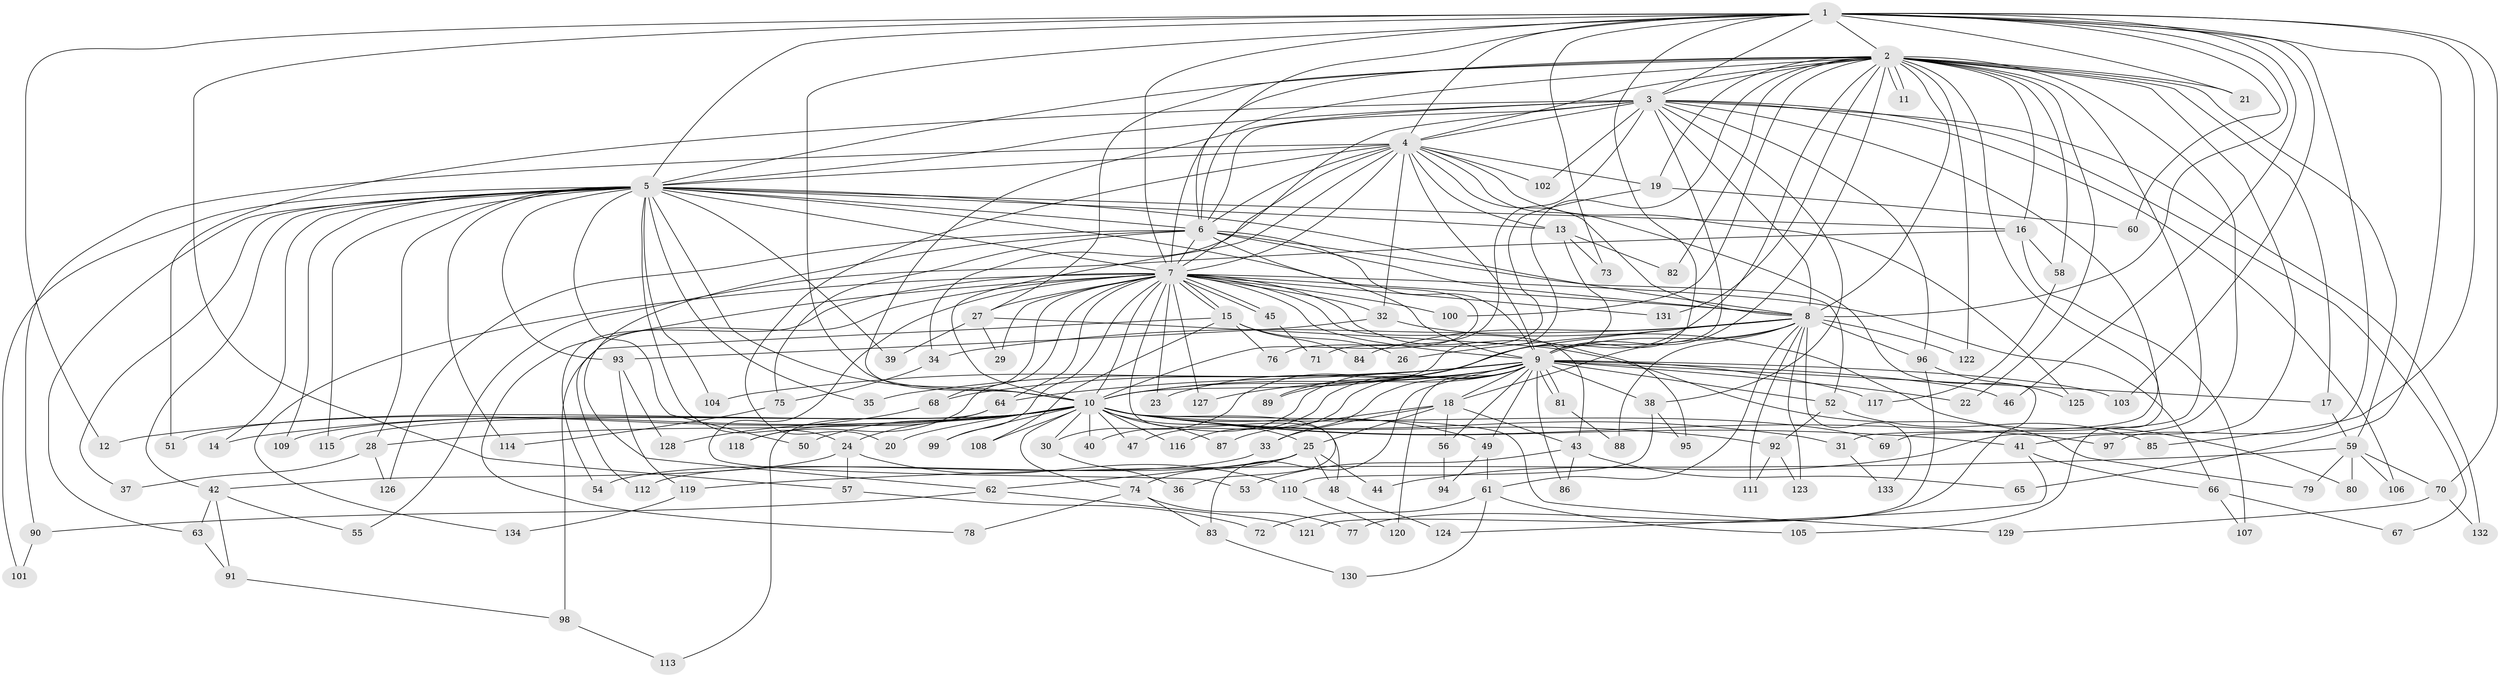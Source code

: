 // Generated by graph-tools (version 1.1) at 2025/25/03/09/25 03:25:48]
// undirected, 134 vertices, 293 edges
graph export_dot {
graph [start="1"]
  node [color=gray90,style=filled];
  1;
  2;
  3;
  4;
  5;
  6;
  7;
  8;
  9;
  10;
  11;
  12;
  13;
  14;
  15;
  16;
  17;
  18;
  19;
  20;
  21;
  22;
  23;
  24;
  25;
  26;
  27;
  28;
  29;
  30;
  31;
  32;
  33;
  34;
  35;
  36;
  37;
  38;
  39;
  40;
  41;
  42;
  43;
  44;
  45;
  46;
  47;
  48;
  49;
  50;
  51;
  52;
  53;
  54;
  55;
  56;
  57;
  58;
  59;
  60;
  61;
  62;
  63;
  64;
  65;
  66;
  67;
  68;
  69;
  70;
  71;
  72;
  73;
  74;
  75;
  76;
  77;
  78;
  79;
  80;
  81;
  82;
  83;
  84;
  85;
  86;
  87;
  88;
  89;
  90;
  91;
  92;
  93;
  94;
  95;
  96;
  97;
  98;
  99;
  100;
  101;
  102;
  103;
  104;
  105;
  106;
  107;
  108;
  109;
  110;
  111;
  112;
  113;
  114;
  115;
  116;
  117;
  118;
  119;
  120;
  121;
  122;
  123;
  124;
  125;
  126;
  127;
  128;
  129;
  130;
  131;
  132;
  133;
  134;
  1 -- 2;
  1 -- 3;
  1 -- 4;
  1 -- 5;
  1 -- 6;
  1 -- 7;
  1 -- 8;
  1 -- 9;
  1 -- 10;
  1 -- 12;
  1 -- 21;
  1 -- 46;
  1 -- 57;
  1 -- 60;
  1 -- 65;
  1 -- 70;
  1 -- 73;
  1 -- 85;
  1 -- 97;
  1 -- 103;
  2 -- 3;
  2 -- 4;
  2 -- 5;
  2 -- 6;
  2 -- 7;
  2 -- 8;
  2 -- 9;
  2 -- 10;
  2 -- 11;
  2 -- 11;
  2 -- 16;
  2 -- 17;
  2 -- 19;
  2 -- 21;
  2 -- 22;
  2 -- 27;
  2 -- 30;
  2 -- 31;
  2 -- 41;
  2 -- 44;
  2 -- 58;
  2 -- 59;
  2 -- 69;
  2 -- 82;
  2 -- 100;
  2 -- 122;
  2 -- 131;
  3 -- 4;
  3 -- 5;
  3 -- 6;
  3 -- 7;
  3 -- 8;
  3 -- 9;
  3 -- 10;
  3 -- 38;
  3 -- 51;
  3 -- 67;
  3 -- 76;
  3 -- 96;
  3 -- 102;
  3 -- 105;
  3 -- 106;
  3 -- 132;
  4 -- 5;
  4 -- 6;
  4 -- 7;
  4 -- 8;
  4 -- 9;
  4 -- 10;
  4 -- 13;
  4 -- 19;
  4 -- 20;
  4 -- 32;
  4 -- 34;
  4 -- 77;
  4 -- 90;
  4 -- 102;
  4 -- 125;
  5 -- 6;
  5 -- 7;
  5 -- 8;
  5 -- 9;
  5 -- 10;
  5 -- 13;
  5 -- 14;
  5 -- 16;
  5 -- 24;
  5 -- 28;
  5 -- 35;
  5 -- 37;
  5 -- 39;
  5 -- 42;
  5 -- 50;
  5 -- 63;
  5 -- 93;
  5 -- 101;
  5 -- 104;
  5 -- 109;
  5 -- 114;
  5 -- 115;
  6 -- 7;
  6 -- 8;
  6 -- 9;
  6 -- 10;
  6 -- 52;
  6 -- 62;
  6 -- 75;
  6 -- 126;
  7 -- 8;
  7 -- 9;
  7 -- 10;
  7 -- 15;
  7 -- 15;
  7 -- 23;
  7 -- 27;
  7 -- 29;
  7 -- 32;
  7 -- 36;
  7 -- 43;
  7 -- 45;
  7 -- 45;
  7 -- 53;
  7 -- 54;
  7 -- 64;
  7 -- 66;
  7 -- 68;
  7 -- 78;
  7 -- 95;
  7 -- 99;
  7 -- 100;
  7 -- 112;
  7 -- 118;
  7 -- 127;
  7 -- 131;
  7 -- 134;
  8 -- 9;
  8 -- 10;
  8 -- 18;
  8 -- 26;
  8 -- 34;
  8 -- 61;
  8 -- 84;
  8 -- 88;
  8 -- 96;
  8 -- 111;
  8 -- 122;
  8 -- 123;
  8 -- 133;
  9 -- 10;
  9 -- 17;
  9 -- 18;
  9 -- 22;
  9 -- 23;
  9 -- 33;
  9 -- 35;
  9 -- 38;
  9 -- 40;
  9 -- 46;
  9 -- 47;
  9 -- 49;
  9 -- 52;
  9 -- 56;
  9 -- 64;
  9 -- 68;
  9 -- 81;
  9 -- 81;
  9 -- 83;
  9 -- 86;
  9 -- 89;
  9 -- 103;
  9 -- 104;
  9 -- 116;
  9 -- 117;
  9 -- 120;
  9 -- 127;
  10 -- 12;
  10 -- 14;
  10 -- 20;
  10 -- 24;
  10 -- 25;
  10 -- 28;
  10 -- 30;
  10 -- 31;
  10 -- 40;
  10 -- 41;
  10 -- 47;
  10 -- 48;
  10 -- 49;
  10 -- 50;
  10 -- 51;
  10 -- 69;
  10 -- 74;
  10 -- 87;
  10 -- 92;
  10 -- 97;
  10 -- 99;
  10 -- 108;
  10 -- 109;
  10 -- 115;
  10 -- 116;
  10 -- 129;
  13 -- 73;
  13 -- 82;
  13 -- 89;
  15 -- 26;
  15 -- 76;
  15 -- 84;
  15 -- 98;
  15 -- 108;
  16 -- 55;
  16 -- 58;
  16 -- 107;
  17 -- 59;
  18 -- 25;
  18 -- 33;
  18 -- 43;
  18 -- 56;
  18 -- 87;
  19 -- 60;
  19 -- 71;
  24 -- 42;
  24 -- 57;
  24 -- 110;
  25 -- 44;
  25 -- 48;
  25 -- 62;
  25 -- 74;
  25 -- 112;
  27 -- 29;
  27 -- 39;
  27 -- 79;
  28 -- 37;
  28 -- 126;
  30 -- 36;
  31 -- 133;
  32 -- 80;
  32 -- 93;
  33 -- 54;
  34 -- 75;
  38 -- 95;
  38 -- 110;
  41 -- 66;
  41 -- 124;
  42 -- 55;
  42 -- 63;
  42 -- 91;
  43 -- 53;
  43 -- 65;
  43 -- 86;
  45 -- 71;
  48 -- 124;
  49 -- 61;
  49 -- 94;
  52 -- 85;
  52 -- 92;
  56 -- 94;
  57 -- 72;
  58 -- 117;
  59 -- 70;
  59 -- 79;
  59 -- 80;
  59 -- 106;
  59 -- 119;
  61 -- 72;
  61 -- 105;
  61 -- 130;
  62 -- 90;
  62 -- 121;
  63 -- 91;
  64 -- 113;
  64 -- 118;
  66 -- 67;
  66 -- 107;
  68 -- 128;
  70 -- 129;
  70 -- 132;
  74 -- 77;
  74 -- 78;
  74 -- 83;
  75 -- 114;
  81 -- 88;
  83 -- 130;
  90 -- 101;
  91 -- 98;
  92 -- 111;
  92 -- 123;
  93 -- 119;
  93 -- 128;
  96 -- 121;
  96 -- 125;
  98 -- 113;
  110 -- 120;
  119 -- 134;
}

